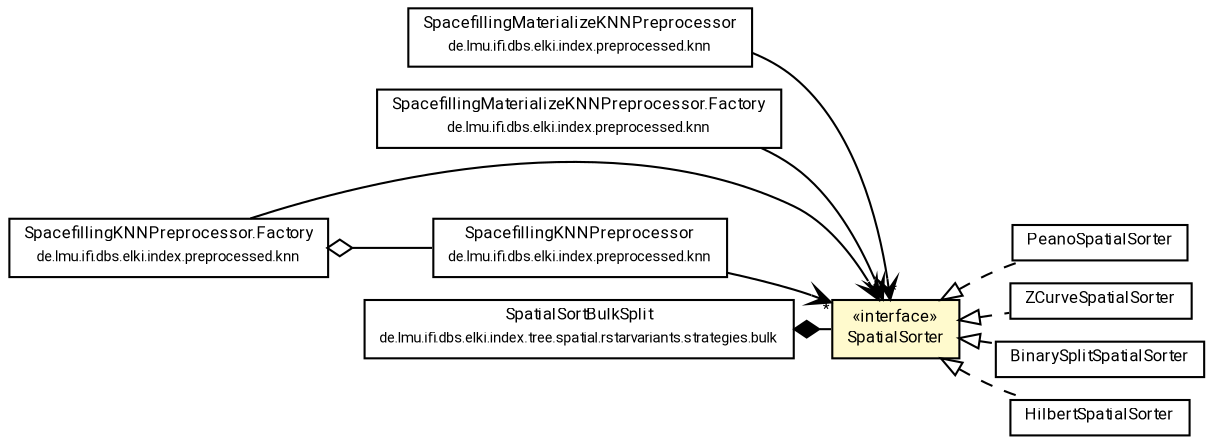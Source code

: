 #!/usr/local/bin/dot
#
# Class diagram 
# Generated by UMLGraph version R5_7_2-60-g0e99a6 (http://www.spinellis.gr/umlgraph/)
#

digraph G {
	graph [fontnames="svg"]
	edge [fontname="Roboto",fontsize=7,labelfontname="Roboto",labelfontsize=7,color="black"];
	node [fontname="Roboto",fontcolor="black",fontsize=8,shape=plaintext,margin=0,width=0,height=0];
	nodesep=0.15;
	ranksep=0.25;
	rankdir=LR;
	// de.lmu.ifi.dbs.elki.math.spacefillingcurves.PeanoSpatialSorter
	c9893289 [label=<<table title="de.lmu.ifi.dbs.elki.math.spacefillingcurves.PeanoSpatialSorter" border="0" cellborder="1" cellspacing="0" cellpadding="2" href="PeanoSpatialSorter.html" target="_parent">
		<tr><td><table border="0" cellspacing="0" cellpadding="1">
		<tr><td align="center" balign="center"> <font face="Roboto">PeanoSpatialSorter</font> </td></tr>
		</table></td></tr>
		</table>>, URL="PeanoSpatialSorter.html"];
	// de.lmu.ifi.dbs.elki.math.spacefillingcurves.ZCurveSpatialSorter
	c9893291 [label=<<table title="de.lmu.ifi.dbs.elki.math.spacefillingcurves.ZCurveSpatialSorter" border="0" cellborder="1" cellspacing="0" cellpadding="2" href="ZCurveSpatialSorter.html" target="_parent">
		<tr><td><table border="0" cellspacing="0" cellpadding="1">
		<tr><td align="center" balign="center"> <font face="Roboto">ZCurveSpatialSorter</font> </td></tr>
		</table></td></tr>
		</table>>, URL="ZCurveSpatialSorter.html"];
	// de.lmu.ifi.dbs.elki.math.spacefillingcurves.BinarySplitSpatialSorter
	c9893293 [label=<<table title="de.lmu.ifi.dbs.elki.math.spacefillingcurves.BinarySplitSpatialSorter" border="0" cellborder="1" cellspacing="0" cellpadding="2" href="BinarySplitSpatialSorter.html" target="_parent">
		<tr><td><table border="0" cellspacing="0" cellpadding="1">
		<tr><td align="center" balign="center"> <font face="Roboto">BinarySplitSpatialSorter</font> </td></tr>
		</table></td></tr>
		</table>>, URL="BinarySplitSpatialSorter.html"];
	// de.lmu.ifi.dbs.elki.math.spacefillingcurves.SpatialSorter
	c9893296 [label=<<table title="de.lmu.ifi.dbs.elki.math.spacefillingcurves.SpatialSorter" border="0" cellborder="1" cellspacing="0" cellpadding="2" bgcolor="lemonChiffon" href="SpatialSorter.html" target="_parent">
		<tr><td><table border="0" cellspacing="0" cellpadding="1">
		<tr><td align="center" balign="center"> &#171;interface&#187; </td></tr>
		<tr><td align="center" balign="center"> <font face="Roboto">SpatialSorter</font> </td></tr>
		</table></td></tr>
		</table>>, URL="SpatialSorter.html"];
	// de.lmu.ifi.dbs.elki.math.spacefillingcurves.HilbertSpatialSorter
	c9893298 [label=<<table title="de.lmu.ifi.dbs.elki.math.spacefillingcurves.HilbertSpatialSorter" border="0" cellborder="1" cellspacing="0" cellpadding="2" href="HilbertSpatialSorter.html" target="_parent">
		<tr><td><table border="0" cellspacing="0" cellpadding="1">
		<tr><td align="center" balign="center"> <font face="Roboto">HilbertSpatialSorter</font> </td></tr>
		</table></td></tr>
		</table>>, URL="HilbertSpatialSorter.html"];
	// de.lmu.ifi.dbs.elki.index.preprocessed.knn.SpacefillingMaterializeKNNPreprocessor<O extends de.lmu.ifi.dbs.elki.data.NumberVector>
	c9894183 [label=<<table title="de.lmu.ifi.dbs.elki.index.preprocessed.knn.SpacefillingMaterializeKNNPreprocessor" border="0" cellborder="1" cellspacing="0" cellpadding="2" href="../../index/preprocessed/knn/SpacefillingMaterializeKNNPreprocessor.html" target="_parent">
		<tr><td><table border="0" cellspacing="0" cellpadding="1">
		<tr><td align="center" balign="center"> <font face="Roboto">SpacefillingMaterializeKNNPreprocessor</font> </td></tr>
		<tr><td align="center" balign="center"> <font face="Roboto" point-size="7.0">de.lmu.ifi.dbs.elki.index.preprocessed.knn</font> </td></tr>
		</table></td></tr>
		</table>>, URL="../../index/preprocessed/knn/SpacefillingMaterializeKNNPreprocessor.html"];
	// de.lmu.ifi.dbs.elki.index.preprocessed.knn.SpacefillingMaterializeKNNPreprocessor.Factory<V extends de.lmu.ifi.dbs.elki.data.NumberVector>
	c9894184 [label=<<table title="de.lmu.ifi.dbs.elki.index.preprocessed.knn.SpacefillingMaterializeKNNPreprocessor.Factory" border="0" cellborder="1" cellspacing="0" cellpadding="2" href="../../index/preprocessed/knn/SpacefillingMaterializeKNNPreprocessor.Factory.html" target="_parent">
		<tr><td><table border="0" cellspacing="0" cellpadding="1">
		<tr><td align="center" balign="center"> <font face="Roboto">SpacefillingMaterializeKNNPreprocessor.Factory</font> </td></tr>
		<tr><td align="center" balign="center"> <font face="Roboto" point-size="7.0">de.lmu.ifi.dbs.elki.index.preprocessed.knn</font> </td></tr>
		</table></td></tr>
		</table>>, URL="../../index/preprocessed/knn/SpacefillingMaterializeKNNPreprocessor.Factory.html"];
	// de.lmu.ifi.dbs.elki.index.preprocessed.knn.SpacefillingKNNPreprocessor<O extends de.lmu.ifi.dbs.elki.data.NumberVector>
	c9894189 [label=<<table title="de.lmu.ifi.dbs.elki.index.preprocessed.knn.SpacefillingKNNPreprocessor" border="0" cellborder="1" cellspacing="0" cellpadding="2" href="../../index/preprocessed/knn/SpacefillingKNNPreprocessor.html" target="_parent">
		<tr><td><table border="0" cellspacing="0" cellpadding="1">
		<tr><td align="center" balign="center"> <font face="Roboto">SpacefillingKNNPreprocessor</font> </td></tr>
		<tr><td align="center" balign="center"> <font face="Roboto" point-size="7.0">de.lmu.ifi.dbs.elki.index.preprocessed.knn</font> </td></tr>
		</table></td></tr>
		</table>>, URL="../../index/preprocessed/knn/SpacefillingKNNPreprocessor.html"];
	// de.lmu.ifi.dbs.elki.index.preprocessed.knn.SpacefillingKNNPreprocessor.Factory<V extends de.lmu.ifi.dbs.elki.data.NumberVector>
	c9894191 [label=<<table title="de.lmu.ifi.dbs.elki.index.preprocessed.knn.SpacefillingKNNPreprocessor.Factory" border="0" cellborder="1" cellspacing="0" cellpadding="2" href="../../index/preprocessed/knn/SpacefillingKNNPreprocessor.Factory.html" target="_parent">
		<tr><td><table border="0" cellspacing="0" cellpadding="1">
		<tr><td align="center" balign="center"> <font face="Roboto">SpacefillingKNNPreprocessor.Factory</font> </td></tr>
		<tr><td align="center" balign="center"> <font face="Roboto" point-size="7.0">de.lmu.ifi.dbs.elki.index.preprocessed.knn</font> </td></tr>
		</table></td></tr>
		</table>>, URL="../../index/preprocessed/knn/SpacefillingKNNPreprocessor.Factory.html"];
	// de.lmu.ifi.dbs.elki.index.tree.spatial.rstarvariants.strategies.bulk.SpatialSortBulkSplit
	c9894289 [label=<<table title="de.lmu.ifi.dbs.elki.index.tree.spatial.rstarvariants.strategies.bulk.SpatialSortBulkSplit" border="0" cellborder="1" cellspacing="0" cellpadding="2" href="../../index/tree/spatial/rstarvariants/strategies/bulk/SpatialSortBulkSplit.html" target="_parent">
		<tr><td><table border="0" cellspacing="0" cellpadding="1">
		<tr><td align="center" balign="center"> <font face="Roboto">SpatialSortBulkSplit</font> </td></tr>
		<tr><td align="center" balign="center"> <font face="Roboto" point-size="7.0">de.lmu.ifi.dbs.elki.index.tree.spatial.rstarvariants.strategies.bulk</font> </td></tr>
		</table></td></tr>
		</table>>, URL="../../index/tree/spatial/rstarvariants/strategies/bulk/SpatialSortBulkSplit.html"];
	// de.lmu.ifi.dbs.elki.math.spacefillingcurves.PeanoSpatialSorter implements de.lmu.ifi.dbs.elki.math.spacefillingcurves.SpatialSorter
	c9893296 -> c9893289 [arrowtail=empty,style=dashed,dir=back,weight=9];
	// de.lmu.ifi.dbs.elki.math.spacefillingcurves.ZCurveSpatialSorter implements de.lmu.ifi.dbs.elki.math.spacefillingcurves.SpatialSorter
	c9893296 -> c9893291 [arrowtail=empty,style=dashed,dir=back,weight=9];
	// de.lmu.ifi.dbs.elki.math.spacefillingcurves.BinarySplitSpatialSorter implements de.lmu.ifi.dbs.elki.math.spacefillingcurves.SpatialSorter
	c9893296 -> c9893293 [arrowtail=empty,style=dashed,dir=back,weight=9];
	// de.lmu.ifi.dbs.elki.math.spacefillingcurves.HilbertSpatialSorter implements de.lmu.ifi.dbs.elki.math.spacefillingcurves.SpatialSorter
	c9893296 -> c9893298 [arrowtail=empty,style=dashed,dir=back,weight=9];
	// de.lmu.ifi.dbs.elki.index.preprocessed.knn.SpacefillingKNNPreprocessor.Factory<V extends de.lmu.ifi.dbs.elki.data.NumberVector> has de.lmu.ifi.dbs.elki.index.preprocessed.knn.SpacefillingKNNPreprocessor<O extends de.lmu.ifi.dbs.elki.data.NumberVector>
	c9894191 -> c9894189 [arrowhead=none,arrowtail=ediamond,dir=back,weight=4];
	// de.lmu.ifi.dbs.elki.index.tree.spatial.rstarvariants.strategies.bulk.SpatialSortBulkSplit composed de.lmu.ifi.dbs.elki.math.spacefillingcurves.SpatialSorter
	c9894289 -> c9893296 [arrowhead=none,arrowtail=diamond,dir=back,weight=6];
	// de.lmu.ifi.dbs.elki.index.preprocessed.knn.SpacefillingMaterializeKNNPreprocessor<O extends de.lmu.ifi.dbs.elki.data.NumberVector> navassoc de.lmu.ifi.dbs.elki.math.spacefillingcurves.SpatialSorter
	c9894183 -> c9893296 [arrowhead=open,weight=1,headlabel="*"];
	// de.lmu.ifi.dbs.elki.index.preprocessed.knn.SpacefillingMaterializeKNNPreprocessor.Factory<V extends de.lmu.ifi.dbs.elki.data.NumberVector> navassoc de.lmu.ifi.dbs.elki.math.spacefillingcurves.SpatialSorter
	c9894184 -> c9893296 [arrowhead=open,weight=1,headlabel="*"];
	// de.lmu.ifi.dbs.elki.index.preprocessed.knn.SpacefillingKNNPreprocessor<O extends de.lmu.ifi.dbs.elki.data.NumberVector> navassoc de.lmu.ifi.dbs.elki.math.spacefillingcurves.SpatialSorter
	c9894189 -> c9893296 [arrowhead=open,weight=1,headlabel="*"];
	// de.lmu.ifi.dbs.elki.index.preprocessed.knn.SpacefillingKNNPreprocessor.Factory<V extends de.lmu.ifi.dbs.elki.data.NumberVector> navassoc de.lmu.ifi.dbs.elki.math.spacefillingcurves.SpatialSorter
	c9894191 -> c9893296 [arrowhead=open,weight=1,headlabel="*"];
}

